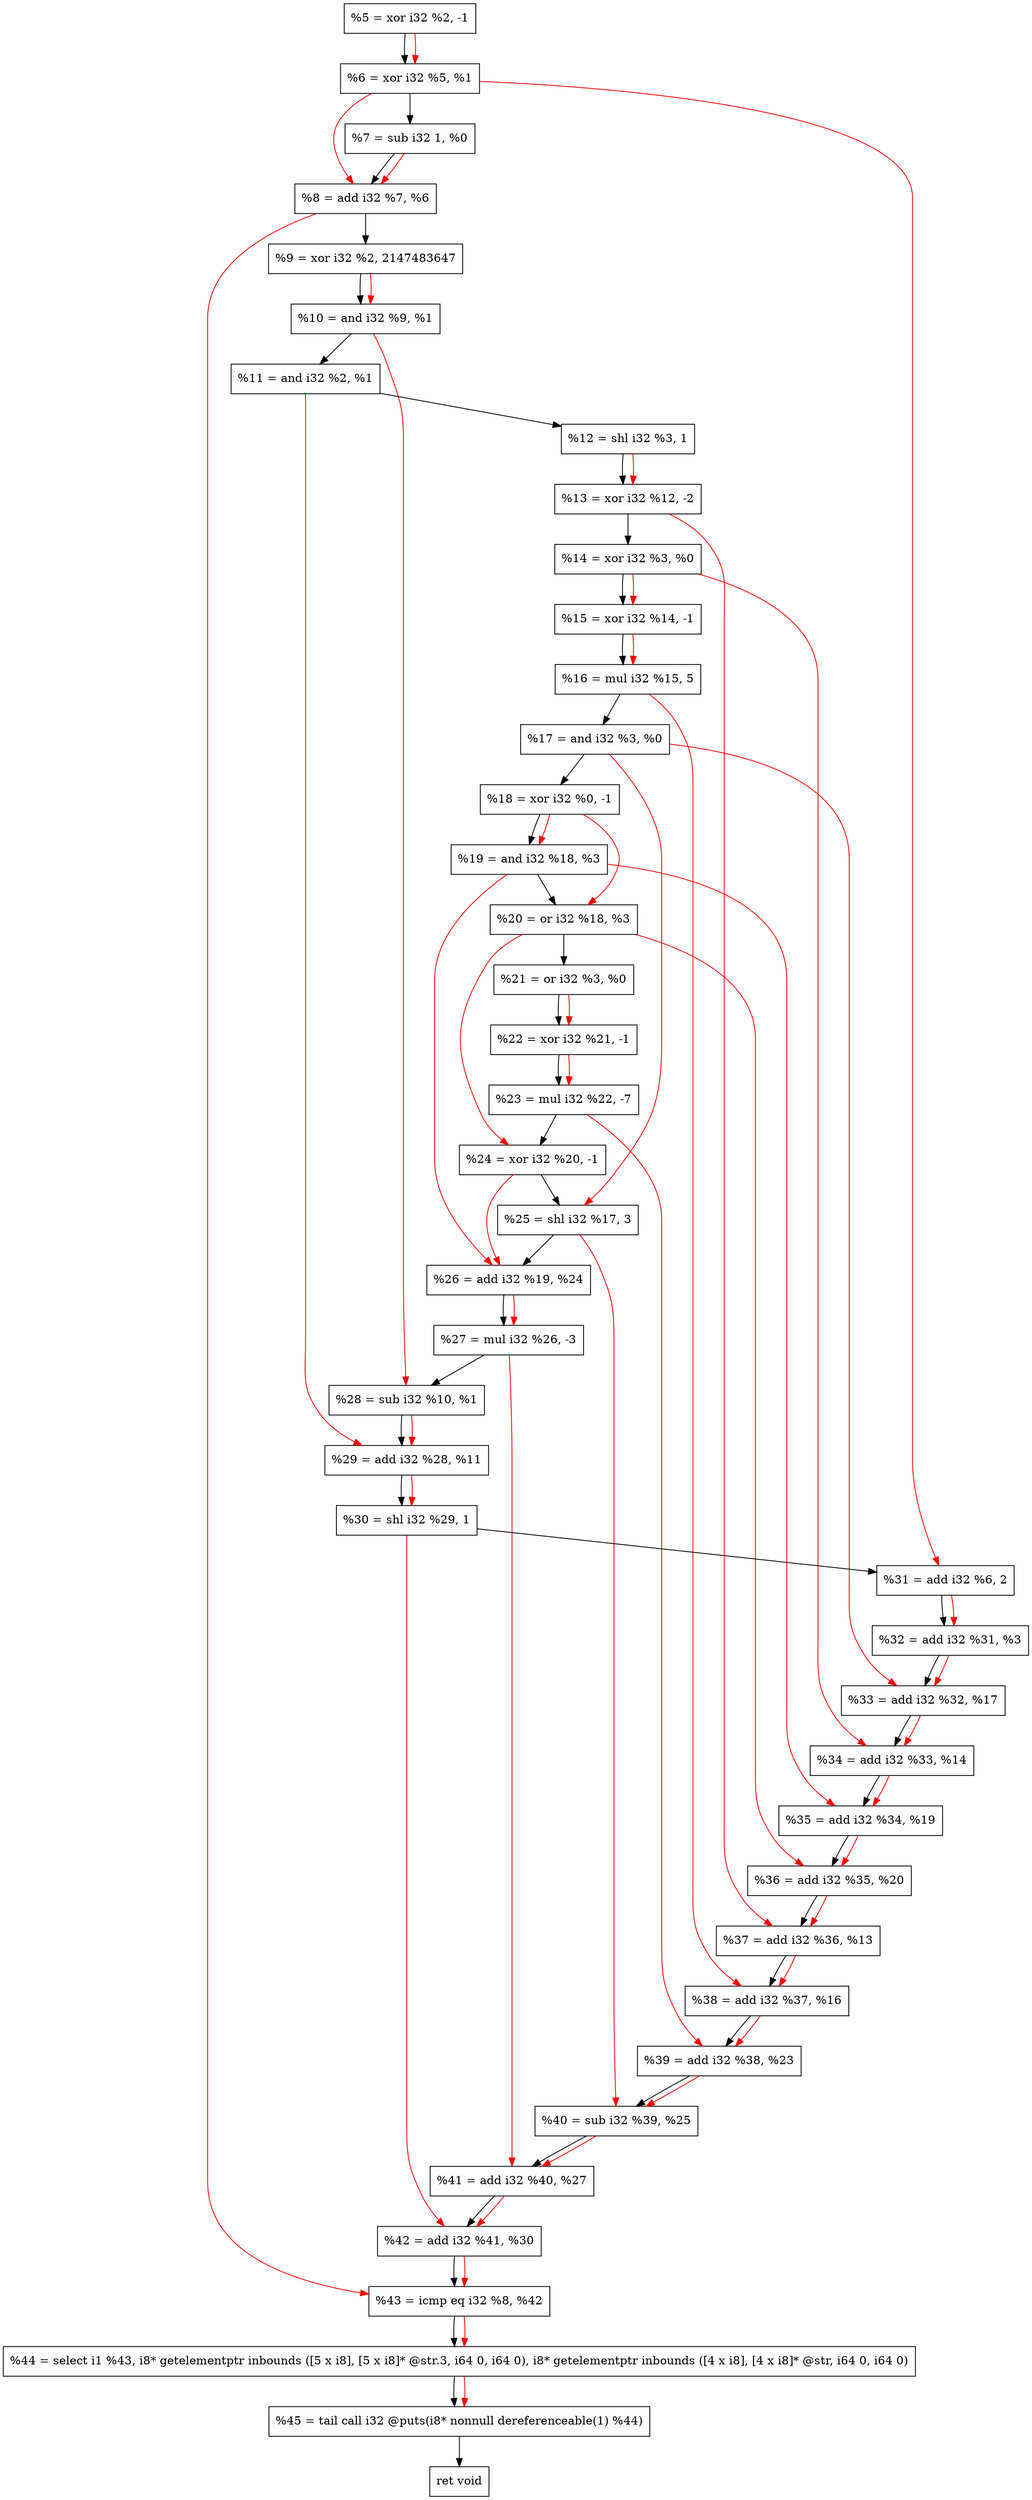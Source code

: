 digraph "DFG for'crackme' function" {
	Node0x21cc100[shape=record, label="  %5 = xor i32 %2, -1"];
	Node0x21cc170[shape=record, label="  %6 = xor i32 %5, %1"];
	Node0x21cc210[shape=record, label="  %7 = sub i32 1, %0"];
	Node0x21cc280[shape=record, label="  %8 = add i32 %7, %6"];
	Node0x21cc320[shape=record, label="  %9 = xor i32 %2, 2147483647"];
	Node0x21cc390[shape=record, label="  %10 = and i32 %9, %1"];
	Node0x21cc400[shape=record, label="  %11 = and i32 %2, %1"];
	Node0x21cc470[shape=record, label="  %12 = shl i32 %3, 1"];
	Node0x21cc510[shape=record, label="  %13 = xor i32 %12, -2"];
	Node0x21cc580[shape=record, label="  %14 = xor i32 %3, %0"];
	Node0x21cc5f0[shape=record, label="  %15 = xor i32 %14, -1"];
	Node0x21cc690[shape=record, label="  %16 = mul i32 %15, 5"];
	Node0x21cc700[shape=record, label="  %17 = and i32 %3, %0"];
	Node0x21cc770[shape=record, label="  %18 = xor i32 %0, -1"];
	Node0x21cc7e0[shape=record, label="  %19 = and i32 %18, %3"];
	Node0x21cc850[shape=record, label="  %20 = or i32 %18, %3"];
	Node0x21cc8c0[shape=record, label="  %21 = or i32 %3, %0"];
	Node0x21cc930[shape=record, label="  %22 = xor i32 %21, -1"];
	Node0x21cc9d0[shape=record, label="  %23 = mul i32 %22, -7"];
	Node0x21cca40[shape=record, label="  %24 = xor i32 %20, -1"];
	Node0x21ccae0[shape=record, label="  %25 = shl i32 %17, 3"];
	Node0x21ccb50[shape=record, label="  %26 = add i32 %19, %24"];
	Node0x21ccbf0[shape=record, label="  %27 = mul i32 %26, -3"];
	Node0x21ccc60[shape=record, label="  %28 = sub i32 %10, %1"];
	Node0x21cccd0[shape=record, label="  %29 = add i32 %28, %11"];
	Node0x21ccd40[shape=record, label="  %30 = shl i32 %29, 1"];
	Node0x21ccde0[shape=record, label="  %31 = add i32 %6, 2"];
	Node0x21cce50[shape=record, label="  %32 = add i32 %31, %3"];
	Node0x21cd0d0[shape=record, label="  %33 = add i32 %32, %17"];
	Node0x21cd140[shape=record, label="  %34 = add i32 %33, %14"];
	Node0x21cd1b0[shape=record, label="  %35 = add i32 %34, %19"];
	Node0x21cd220[shape=record, label="  %36 = add i32 %35, %20"];
	Node0x21cd290[shape=record, label="  %37 = add i32 %36, %13"];
	Node0x21cd300[shape=record, label="  %38 = add i32 %37, %16"];
	Node0x21cd370[shape=record, label="  %39 = add i32 %38, %23"];
	Node0x21cd3e0[shape=record, label="  %40 = sub i32 %39, %25"];
	Node0x21cd450[shape=record, label="  %41 = add i32 %40, %27"];
	Node0x21cd4c0[shape=record, label="  %42 = add i32 %41, %30"];
	Node0x21cd530[shape=record, label="  %43 = icmp eq i32 %8, %42"];
	Node0x216c268[shape=record, label="  %44 = select i1 %43, i8* getelementptr inbounds ([5 x i8], [5 x i8]* @str.3, i64 0, i64 0), i8* getelementptr inbounds ([4 x i8], [4 x i8]* @str, i64 0, i64 0)"];
	Node0x21cd9d0[shape=record, label="  %45 = tail call i32 @puts(i8* nonnull dereferenceable(1) %44)"];
	Node0x21cda20[shape=record, label="  ret void"];
	Node0x21cc100 -> Node0x21cc170;
	Node0x21cc170 -> Node0x21cc210;
	Node0x21cc210 -> Node0x21cc280;
	Node0x21cc280 -> Node0x21cc320;
	Node0x21cc320 -> Node0x21cc390;
	Node0x21cc390 -> Node0x21cc400;
	Node0x21cc400 -> Node0x21cc470;
	Node0x21cc470 -> Node0x21cc510;
	Node0x21cc510 -> Node0x21cc580;
	Node0x21cc580 -> Node0x21cc5f0;
	Node0x21cc5f0 -> Node0x21cc690;
	Node0x21cc690 -> Node0x21cc700;
	Node0x21cc700 -> Node0x21cc770;
	Node0x21cc770 -> Node0x21cc7e0;
	Node0x21cc7e0 -> Node0x21cc850;
	Node0x21cc850 -> Node0x21cc8c0;
	Node0x21cc8c0 -> Node0x21cc930;
	Node0x21cc930 -> Node0x21cc9d0;
	Node0x21cc9d0 -> Node0x21cca40;
	Node0x21cca40 -> Node0x21ccae0;
	Node0x21ccae0 -> Node0x21ccb50;
	Node0x21ccb50 -> Node0x21ccbf0;
	Node0x21ccbf0 -> Node0x21ccc60;
	Node0x21ccc60 -> Node0x21cccd0;
	Node0x21cccd0 -> Node0x21ccd40;
	Node0x21ccd40 -> Node0x21ccde0;
	Node0x21ccde0 -> Node0x21cce50;
	Node0x21cce50 -> Node0x21cd0d0;
	Node0x21cd0d0 -> Node0x21cd140;
	Node0x21cd140 -> Node0x21cd1b0;
	Node0x21cd1b0 -> Node0x21cd220;
	Node0x21cd220 -> Node0x21cd290;
	Node0x21cd290 -> Node0x21cd300;
	Node0x21cd300 -> Node0x21cd370;
	Node0x21cd370 -> Node0x21cd3e0;
	Node0x21cd3e0 -> Node0x21cd450;
	Node0x21cd450 -> Node0x21cd4c0;
	Node0x21cd4c0 -> Node0x21cd530;
	Node0x21cd530 -> Node0x216c268;
	Node0x216c268 -> Node0x21cd9d0;
	Node0x21cd9d0 -> Node0x21cda20;
edge [color=red]
	Node0x21cc100 -> Node0x21cc170;
	Node0x21cc210 -> Node0x21cc280;
	Node0x21cc170 -> Node0x21cc280;
	Node0x21cc320 -> Node0x21cc390;
	Node0x21cc470 -> Node0x21cc510;
	Node0x21cc580 -> Node0x21cc5f0;
	Node0x21cc5f0 -> Node0x21cc690;
	Node0x21cc770 -> Node0x21cc7e0;
	Node0x21cc770 -> Node0x21cc850;
	Node0x21cc8c0 -> Node0x21cc930;
	Node0x21cc930 -> Node0x21cc9d0;
	Node0x21cc850 -> Node0x21cca40;
	Node0x21cc700 -> Node0x21ccae0;
	Node0x21cc7e0 -> Node0x21ccb50;
	Node0x21cca40 -> Node0x21ccb50;
	Node0x21ccb50 -> Node0x21ccbf0;
	Node0x21cc390 -> Node0x21ccc60;
	Node0x21ccc60 -> Node0x21cccd0;
	Node0x21cc400 -> Node0x21cccd0;
	Node0x21cccd0 -> Node0x21ccd40;
	Node0x21cc170 -> Node0x21ccde0;
	Node0x21ccde0 -> Node0x21cce50;
	Node0x21cce50 -> Node0x21cd0d0;
	Node0x21cc700 -> Node0x21cd0d0;
	Node0x21cd0d0 -> Node0x21cd140;
	Node0x21cc580 -> Node0x21cd140;
	Node0x21cd140 -> Node0x21cd1b0;
	Node0x21cc7e0 -> Node0x21cd1b0;
	Node0x21cd1b0 -> Node0x21cd220;
	Node0x21cc850 -> Node0x21cd220;
	Node0x21cd220 -> Node0x21cd290;
	Node0x21cc510 -> Node0x21cd290;
	Node0x21cd290 -> Node0x21cd300;
	Node0x21cc690 -> Node0x21cd300;
	Node0x21cd300 -> Node0x21cd370;
	Node0x21cc9d0 -> Node0x21cd370;
	Node0x21cd370 -> Node0x21cd3e0;
	Node0x21ccae0 -> Node0x21cd3e0;
	Node0x21cd3e0 -> Node0x21cd450;
	Node0x21ccbf0 -> Node0x21cd450;
	Node0x21cd450 -> Node0x21cd4c0;
	Node0x21ccd40 -> Node0x21cd4c0;
	Node0x21cc280 -> Node0x21cd530;
	Node0x21cd4c0 -> Node0x21cd530;
	Node0x21cd530 -> Node0x216c268;
	Node0x216c268 -> Node0x21cd9d0;
}
